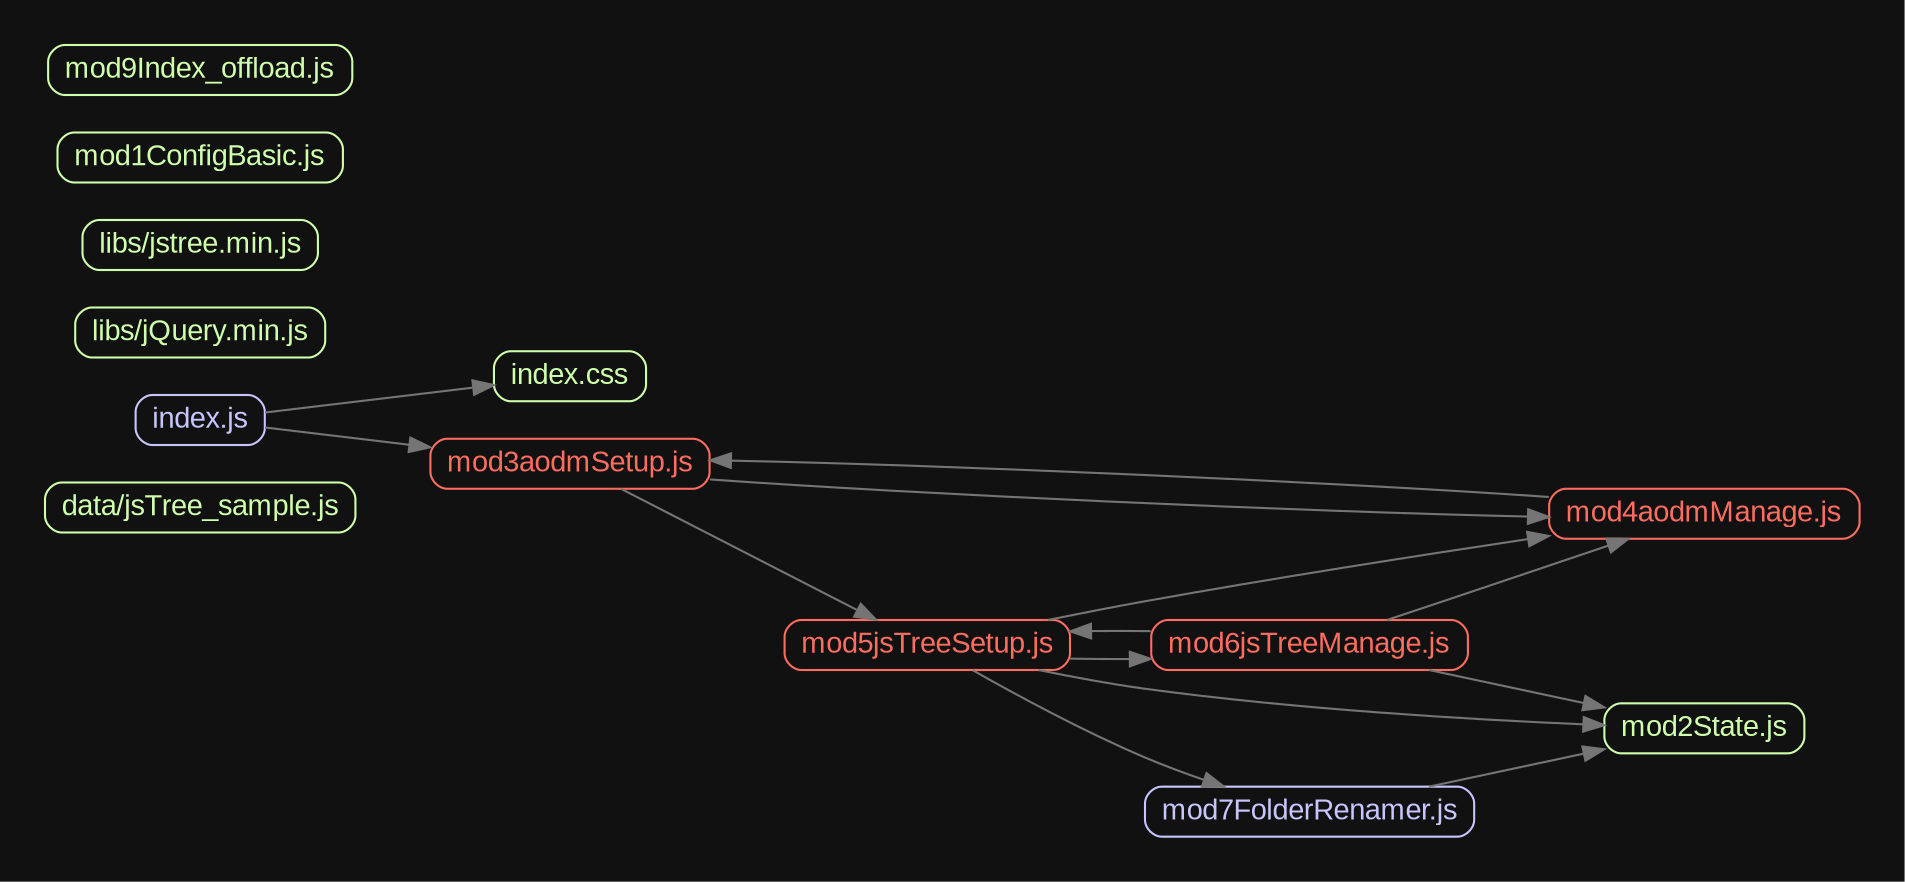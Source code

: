 digraph G {
	graph [bb="0,0,869,379.75",
		bgcolor="#111111",
		layout=dot,
		overlap=false,
		pad=0.3,
		rankdir=LR
	];
	node [color="#c6c5fe",
		fontcolor="#c6c5fe",
		fontname=Arial,
		fontsize="14px",
		height=0,
		label="\N",
		shape=box,
		style=rounded
	];
	edge [color="#757575"];
	"data/jsTree_sample.js"	[color="#cfffac",
		fontcolor="#cfffac",
		height=0.32986,
		pos="74.375,157.88",
		width=2.066];
	"index.css"	[color="#cfffac",
		fontcolor="#cfffac",
		height=0.32986,
		pos="251.62,220.88",
		width=1.0035];
	"index.js"	[height=0.32986,
		pos="74.375,199.88",
		width=0.85764];
	"index.js" -> "index.css"	[pos="e,215.16,216.63 105.5,203.49 132.61,206.73 172.86,211.56 204.1,215.3"];
	"mod3aodmSetup.js"	[color="#ff6c60",
		fontcolor="#ff6c60",
		height=0.32986,
		pos="251.62,178.88",
		width=1.8576];
	"index.js" -> "mod3aodmSetup.js"	[pos="e,184.6,186.79 105.5,196.26 124.26,194.02 149.31,191.02 173.31,188.14"];
	"mod4aodmManage.js"	[color="#ff6c60",
		fontcolor="#ff6c60",
		height=0.32986,
		pos="795,154.88",
		width=2.0556];
	"mod3aodmSetup.js" -> "mod4aodmManage.js"	[pos="e,720.94,153.32 318.74,171.34 416.99,164.28 601.51,155.95 709.45,153.56"];
	"mod5jsTreeSetup.js"	[color="#ff6c60",
		fontcolor="#ff6c60",
		height=0.32986,
		pos="422.88,91.875",
		width=1.8993];
	"mod3aodmSetup.js" -> "mod5jsTreeSetup.js"	[pos="e,397.83,104.23 276.52,166.59 305.54,151.68 354.71,126.4 387.73,109.43"];
	"libs/jQuery.min.js"	[color="#cfffac",
		fontcolor="#cfffac",
		height=0.32986,
		pos="74.375,241.88",
		width=1.6597];
	"libs/jstree.min.js"	[color="#cfffac",
		fontcolor="#cfffac",
		height=0.32986,
		pos="74.375,283.88",
		width=1.566];
	"mod1ConfigBasic.js"	[color="#cfffac",
		fontcolor="#cfffac",
		height=0.32986,
		pos="74.375,325.88",
		width=1.8889];
	"mod2State.js"	[color="#cfffac",
		fontcolor="#cfffac",
		height=0.32986,
		pos="795,51.875",
		width=1.3264];
	"mod4aodmManage.js" -> "mod3aodmSetup.js"	[pos="e,318.74,180.55 720.94,162.9 618.89,170 434.51,178.21 330.13,180.34"];
	"mod5jsTreeSetup.js" -> "mod2State.js"	[pos="e,747.07,53.382 477.84,79.541 493.69,76.291 511.1,73.081 527.25,70.875 598.61,61.128 681.43,56.217 735.62,53.86"];
	"mod5jsTreeSetup.js" -> "mod4aodmManage.js"	[pos="e,720.54,144.2 482.29,104.21 496.94,107.18 512.65,110.24 527.25,112.88 587.97,123.82 656.75,134.61 709.26,142.51"];
	"mod6jsTreeManage.js"	[color="#ff6c60",
		fontcolor="#ff6c60",
		height=0.32986,
		pos="606.12,91.875",
		width=2.0972];
	"mod5jsTreeSetup.js" -> "mod6jsTreeManage.js"	[pos="e,530.16,85.215 491.62,85.32 500.46,85.166 509.61,85.104 518.7,85.131"];
	"mod7FolderRenamer.js"	[height=0.32986,
		pos="606.12,11.875",
		width=2.191];
	"mod5jsTreeSetup.js" -> "mod7FolderRenamer.js"	[pos="e,564.25,24.166 444.78,79.694 465.33,68.024 497.81,50.387 527.25,37.875 535.64,34.308 544.71,30.9 553.58,27.795"];
	"mod6jsTreeManage.js" -> "mod2State.js"	[pos="e,746.94,61.949 664.72,79.547 687.29,74.717 713.14,69.182 735.77,64.338"];
	"mod6jsTreeManage.js" -> "mod4aodmManage.js"	[pos="e,758.18,142.66 643.98,104.14 656.95,108.46 671.63,113.37 685,117.88 705.52,124.78 728.19,132.47 747.52,139.04"];
	"mod6jsTreeManage.js" -> "mod5jsTreeSetup.js"	[pos="e,491.62,98.43 530.16,98.535 521.18,98.639 511.99,98.653 502.96,98.576"];
	"mod7FolderRenamer.js" -> "mod2State.js"	[pos="e,746.94,41.801 664.72,24.203 687.29,29.033 713.14,34.568 735.77,39.412"];
	"mod9Index_offload.js"	[color="#cfffac",
		fontcolor="#cfffac",
		height=0.32986,
		pos="74.375,367.88",
		width=2.0139];
}
